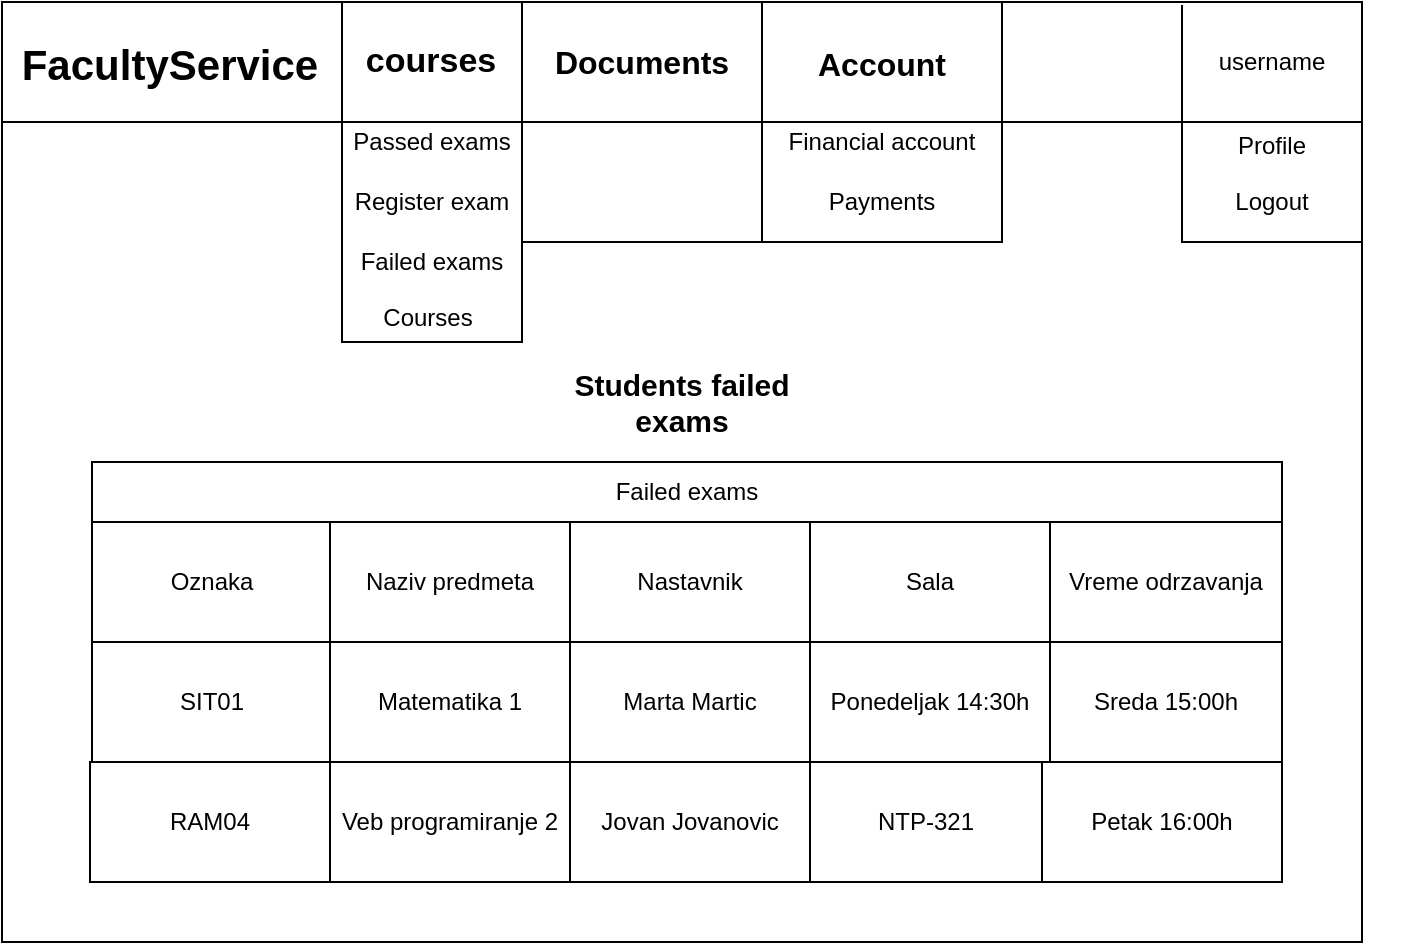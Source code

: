 <mxfile version="14.5.4" type="device"><diagram id="Fajl49mzViekcUhwY8lf" name="Page-1"><mxGraphModel dx="1038" dy="552" grid="1" gridSize="10" guides="1" tooltips="1" connect="1" arrows="1" fold="1" page="1" pageScale="1" pageWidth="827" pageHeight="1169" math="0" shadow="0"><root><mxCell id="0"/><mxCell id="1" parent="0"/><mxCell id="mv9IH3oYbDog991ZkzlJ-1" value="" style="rounded=0;whiteSpace=wrap;html=1;" vertex="1" parent="1"><mxGeometry width="680" height="470" as="geometry"/></mxCell><mxCell id="mv9IH3oYbDog991ZkzlJ-2" value="" style="verticalLabelPosition=bottom;verticalAlign=top;html=1;shape=mxgraph.basic.rect;fillColor2=none;strokeWidth=1;size=20;indent=5;" vertex="1" parent="1"><mxGeometry x="380" y="60" width="120" height="60" as="geometry"/></mxCell><mxCell id="mv9IH3oYbDog991ZkzlJ-3" value="" style="verticalLabelPosition=bottom;verticalAlign=top;html=1;shape=mxgraph.basic.rect;fillColor2=none;strokeWidth=1;size=20;indent=5;" vertex="1" parent="1"><mxGeometry x="260" y="60" width="120" height="60" as="geometry"/></mxCell><mxCell id="mv9IH3oYbDog991ZkzlJ-4" value="" style="verticalLabelPosition=bottom;verticalAlign=top;html=1;shape=mxgraph.basic.rect;fillColor2=none;strokeWidth=1;size=20;indent=5;" vertex="1" parent="1"><mxGeometry x="170" y="60" width="90" height="110" as="geometry"/></mxCell><mxCell id="mv9IH3oYbDog991ZkzlJ-7" value="&lt;b&gt;&lt;font style=&quot;font-size: 15px&quot;&gt;Students failed exams&lt;/font&gt;&lt;/b&gt;" style="text;html=1;strokeColor=none;fillColor=none;align=center;verticalAlign=middle;whiteSpace=wrap;rounded=0;" vertex="1" parent="1"><mxGeometry x="270" y="180" width="140" height="40" as="geometry"/></mxCell><mxCell id="mv9IH3oYbDog991ZkzlJ-10" value="" style="rounded=0;whiteSpace=wrap;html=1;" vertex="1" parent="1"><mxGeometry width="680" height="60" as="geometry"/></mxCell><mxCell id="mv9IH3oYbDog991ZkzlJ-11" value="Financial account" style="text;html=1;strokeColor=none;fillColor=none;align=center;verticalAlign=middle;whiteSpace=wrap;rounded=0;" vertex="1" parent="1"><mxGeometry x="391" y="60" width="98" height="20" as="geometry"/></mxCell><mxCell id="mv9IH3oYbDog991ZkzlJ-12" value="Passed exams" style="text;html=1;strokeColor=none;fillColor=none;align=center;verticalAlign=middle;whiteSpace=wrap;rounded=0;" vertex="1" parent="1"><mxGeometry x="165" y="60" width="100" height="20" as="geometry"/></mxCell><mxCell id="mv9IH3oYbDog991ZkzlJ-13" value="" style="endArrow=none;html=1;" edge="1" parent="1" source="mv9IH3oYbDog991ZkzlJ-1" target="mv9IH3oYbDog991ZkzlJ-10"><mxGeometry width="50" height="50" relative="1" as="geometry"><mxPoint x="310" y="160" as="sourcePoint"/><mxPoint x="360" y="110" as="targetPoint"/><Array as="points"><mxPoint x="170"/><mxPoint x="170" y="30"/><mxPoint x="170" y="60"/></Array></mxGeometry></mxCell><mxCell id="mv9IH3oYbDog991ZkzlJ-14" value="username" style="text;html=1;strokeColor=none;fillColor=none;align=center;verticalAlign=middle;whiteSpace=wrap;rounded=0;" vertex="1" parent="1"><mxGeometry x="615" y="20" width="40" height="20" as="geometry"/></mxCell><mxCell id="mv9IH3oYbDog991ZkzlJ-15" value="Register exam" style="text;html=1;strokeColor=none;fillColor=none;align=center;verticalAlign=middle;whiteSpace=wrap;rounded=0;" vertex="1" parent="1"><mxGeometry x="170" y="90" width="90" height="20" as="geometry"/></mxCell><mxCell id="mv9IH3oYbDog991ZkzlJ-16" value="&lt;b&gt;&lt;font style=&quot;font-size: 17px&quot;&gt;courses&lt;/font&gt;&lt;/b&gt;" style="text;html=1;strokeColor=none;fillColor=none;align=center;verticalAlign=middle;whiteSpace=wrap;rounded=0;" vertex="1" parent="1"><mxGeometry x="192.5" y="19" width="42.5" height="21" as="geometry"/></mxCell><mxCell id="mv9IH3oYbDog991ZkzlJ-17" value="&lt;b&gt;&lt;font style=&quot;font-size: 16px&quot;&gt;Documents&lt;/font&gt;&lt;/b&gt;" style="text;html=1;strokeColor=none;fillColor=none;align=center;verticalAlign=middle;whiteSpace=wrap;rounded=0;" vertex="1" parent="1"><mxGeometry x="300" y="20" width="40" height="20" as="geometry"/></mxCell><mxCell id="mv9IH3oYbDog991ZkzlJ-18" value="&lt;span style=&quot;font-size: 16px&quot;&gt;&lt;b&gt;Account&lt;/b&gt;&lt;/span&gt;" style="text;html=1;strokeColor=none;fillColor=none;align=center;verticalAlign=middle;whiteSpace=wrap;rounded=0;" vertex="1" parent="1"><mxGeometry x="420" y="20.5" width="40" height="20" as="geometry"/></mxCell><mxCell id="mv9IH3oYbDog991ZkzlJ-19" value="Payments" style="text;html=1;strokeColor=none;fillColor=none;align=center;verticalAlign=middle;whiteSpace=wrap;rounded=0;" vertex="1" parent="1"><mxGeometry x="420" y="90" width="40" height="20" as="geometry"/></mxCell><mxCell id="mv9IH3oYbDog991ZkzlJ-21" value="" style="shape=partialRectangle;whiteSpace=wrap;html=1;right=0;top=0;bottom=0;fillColor=none;routingCenterX=-0.5;" vertex="1" parent="1"><mxGeometry x="260" width="120" height="60" as="geometry"/></mxCell><mxCell id="mv9IH3oYbDog991ZkzlJ-22" value="" style="shape=partialRectangle;whiteSpace=wrap;html=1;right=0;top=0;bottom=0;fillColor=none;routingCenterX=-0.5;" vertex="1" parent="1"><mxGeometry x="380" y="0.5" width="120" height="61.5" as="geometry"/></mxCell><mxCell id="mv9IH3oYbDog991ZkzlJ-23" value="" style="verticalLabelPosition=bottom;verticalAlign=top;html=1;shape=mxgraph.basic.rect;fillColor2=none;strokeWidth=1;size=20;indent=5;" vertex="1" parent="1"><mxGeometry x="590" y="60" width="90" height="60" as="geometry"/></mxCell><mxCell id="mv9IH3oYbDog991ZkzlJ-24" value="&lt;b&gt;&lt;font style=&quot;font-size: 21px&quot;&gt;FacultyService&lt;/font&gt;&lt;/b&gt;" style="text;html=1;strokeColor=none;fillColor=none;align=center;verticalAlign=middle;whiteSpace=wrap;rounded=0;" vertex="1" parent="1"><mxGeometry x="4" y="21.5" width="160" height="19.5" as="geometry"/></mxCell><mxCell id="mv9IH3oYbDog991ZkzlJ-25" style="edgeStyle=orthogonalEdgeStyle;rounded=0;orthogonalLoop=1;jettySize=auto;html=1;exitX=0.5;exitY=1;exitDx=0;exitDy=0;" edge="1" parent="1"><mxGeometry relative="1" as="geometry"><mxPoint x="320" y="80" as="sourcePoint"/><mxPoint x="320" y="80" as="targetPoint"/></mxGeometry></mxCell><mxCell id="mv9IH3oYbDog991ZkzlJ-26" value="Profile" style="text;html=1;strokeColor=none;fillColor=none;align=center;verticalAlign=middle;whiteSpace=wrap;rounded=0;" vertex="1" parent="1"><mxGeometry x="615" y="61.5" width="40" height="20" as="geometry"/></mxCell><mxCell id="mv9IH3oYbDog991ZkzlJ-27" value="Logout" style="text;html=1;strokeColor=none;fillColor=none;align=center;verticalAlign=middle;whiteSpace=wrap;rounded=0;" vertex="1" parent="1"><mxGeometry x="615" y="90" width="40" height="20" as="geometry"/></mxCell><mxCell id="mv9IH3oYbDog991ZkzlJ-28" value="" style="shape=partialRectangle;whiteSpace=wrap;html=1;top=0;left=0;fillColor=none;" vertex="1" parent="1"><mxGeometry x="380" width="120" height="60" as="geometry"/></mxCell><mxCell id="mv9IH3oYbDog991ZkzlJ-29" value="" style="shape=partialRectangle;whiteSpace=wrap;html=1;right=0;top=0;bottom=0;fillColor=none;routingCenterX=-0.5;" vertex="1" parent="1"><mxGeometry x="590" y="2" width="120" height="60" as="geometry"/></mxCell><mxCell id="mv9IH3oYbDog991ZkzlJ-30" value="Failed exams" style="text;html=1;strokeColor=none;fillColor=none;align=center;verticalAlign=middle;whiteSpace=wrap;rounded=0;" vertex="1" parent="1"><mxGeometry x="175" y="120" width="80" height="20" as="geometry"/></mxCell><mxCell id="mv9IH3oYbDog991ZkzlJ-31" value="Courses" style="text;html=1;strokeColor=none;fillColor=none;align=center;verticalAlign=middle;whiteSpace=wrap;rounded=0;" vertex="1" parent="1"><mxGeometry x="192.5" y="148" width="40" height="20" as="geometry"/></mxCell><mxCell id="mv9IH3oYbDog991ZkzlJ-32" value="Sala" style="rounded=0;whiteSpace=wrap;html=1;" vertex="1" parent="1"><mxGeometry x="404" y="260" width="120" height="60" as="geometry"/></mxCell><mxCell id="mv9IH3oYbDog991ZkzlJ-34" value="Ponedeljak 14:30h" style="rounded=0;whiteSpace=wrap;html=1;" vertex="1" parent="1"><mxGeometry x="404" y="320" width="120" height="60" as="geometry"/></mxCell><mxCell id="mv9IH3oYbDog991ZkzlJ-35" value="Sreda 15:00h" style="rounded=0;whiteSpace=wrap;html=1;" vertex="1" parent="1"><mxGeometry x="524" y="320" width="116" height="60" as="geometry"/></mxCell><mxCell id="mv9IH3oYbDog991ZkzlJ-36" value="Petak 16:00h" style="rounded=0;whiteSpace=wrap;html=1;" vertex="1" parent="1"><mxGeometry x="520" y="380" width="120" height="60" as="geometry"/></mxCell><mxCell id="mv9IH3oYbDog991ZkzlJ-37" value="Failed exams" style="rounded=0;whiteSpace=wrap;html=1;" vertex="1" parent="1"><mxGeometry x="45" y="230" width="595" height="30" as="geometry"/></mxCell><mxCell id="mv9IH3oYbDog991ZkzlJ-38" value="Oznaka" style="rounded=0;whiteSpace=wrap;html=1;" vertex="1" parent="1"><mxGeometry x="45" y="260" width="120" height="60" as="geometry"/></mxCell><mxCell id="mv9IH3oYbDog991ZkzlJ-39" value="SIT01" style="rounded=0;whiteSpace=wrap;html=1;" vertex="1" parent="1"><mxGeometry x="45" y="320" width="120" height="60" as="geometry"/></mxCell><mxCell id="mv9IH3oYbDog991ZkzlJ-41" value="RAM04" style="rounded=0;whiteSpace=wrap;html=1;" vertex="1" parent="1"><mxGeometry x="44" y="380" width="120" height="60" as="geometry"/></mxCell><mxCell id="mv9IH3oYbDog991ZkzlJ-42" value="Naziv predmeta" style="rounded=0;whiteSpace=wrap;html=1;" vertex="1" parent="1"><mxGeometry x="164" y="260" width="120" height="60" as="geometry"/></mxCell><mxCell id="mv9IH3oYbDog991ZkzlJ-43" value="Nastavnik" style="rounded=0;whiteSpace=wrap;html=1;" vertex="1" parent="1"><mxGeometry x="284" y="260" width="120" height="60" as="geometry"/></mxCell><mxCell id="mv9IH3oYbDog991ZkzlJ-44" value="Vreme odrzavanja" style="rounded=0;whiteSpace=wrap;html=1;" vertex="1" parent="1"><mxGeometry x="524" y="260" width="116" height="60" as="geometry"/></mxCell><mxCell id="mv9IH3oYbDog991ZkzlJ-45" value="Marta Martic" style="rounded=0;whiteSpace=wrap;html=1;" vertex="1" parent="1"><mxGeometry x="284" y="320" width="120" height="60" as="geometry"/></mxCell><mxCell id="mv9IH3oYbDog991ZkzlJ-46" value="Matematika 1" style="rounded=0;whiteSpace=wrap;html=1;" vertex="1" parent="1"><mxGeometry x="164" y="320" width="120" height="60" as="geometry"/></mxCell><mxCell id="mv9IH3oYbDog991ZkzlJ-47" value="Veb programiranje 2" style="rounded=0;whiteSpace=wrap;html=1;" vertex="1" parent="1"><mxGeometry x="164" y="380" width="120" height="60" as="geometry"/></mxCell><mxCell id="mv9IH3oYbDog991ZkzlJ-50" value="Jovan Jovanovic" style="rounded=0;whiteSpace=wrap;html=1;" vertex="1" parent="1"><mxGeometry x="284" y="380" width="120" height="60" as="geometry"/></mxCell><mxCell id="mv9IH3oYbDog991ZkzlJ-51" value="NTP-321" style="rounded=0;whiteSpace=wrap;html=1;" vertex="1" parent="1"><mxGeometry x="404" y="380" width="116" height="60" as="geometry"/></mxCell></root></mxGraphModel></diagram></mxfile>